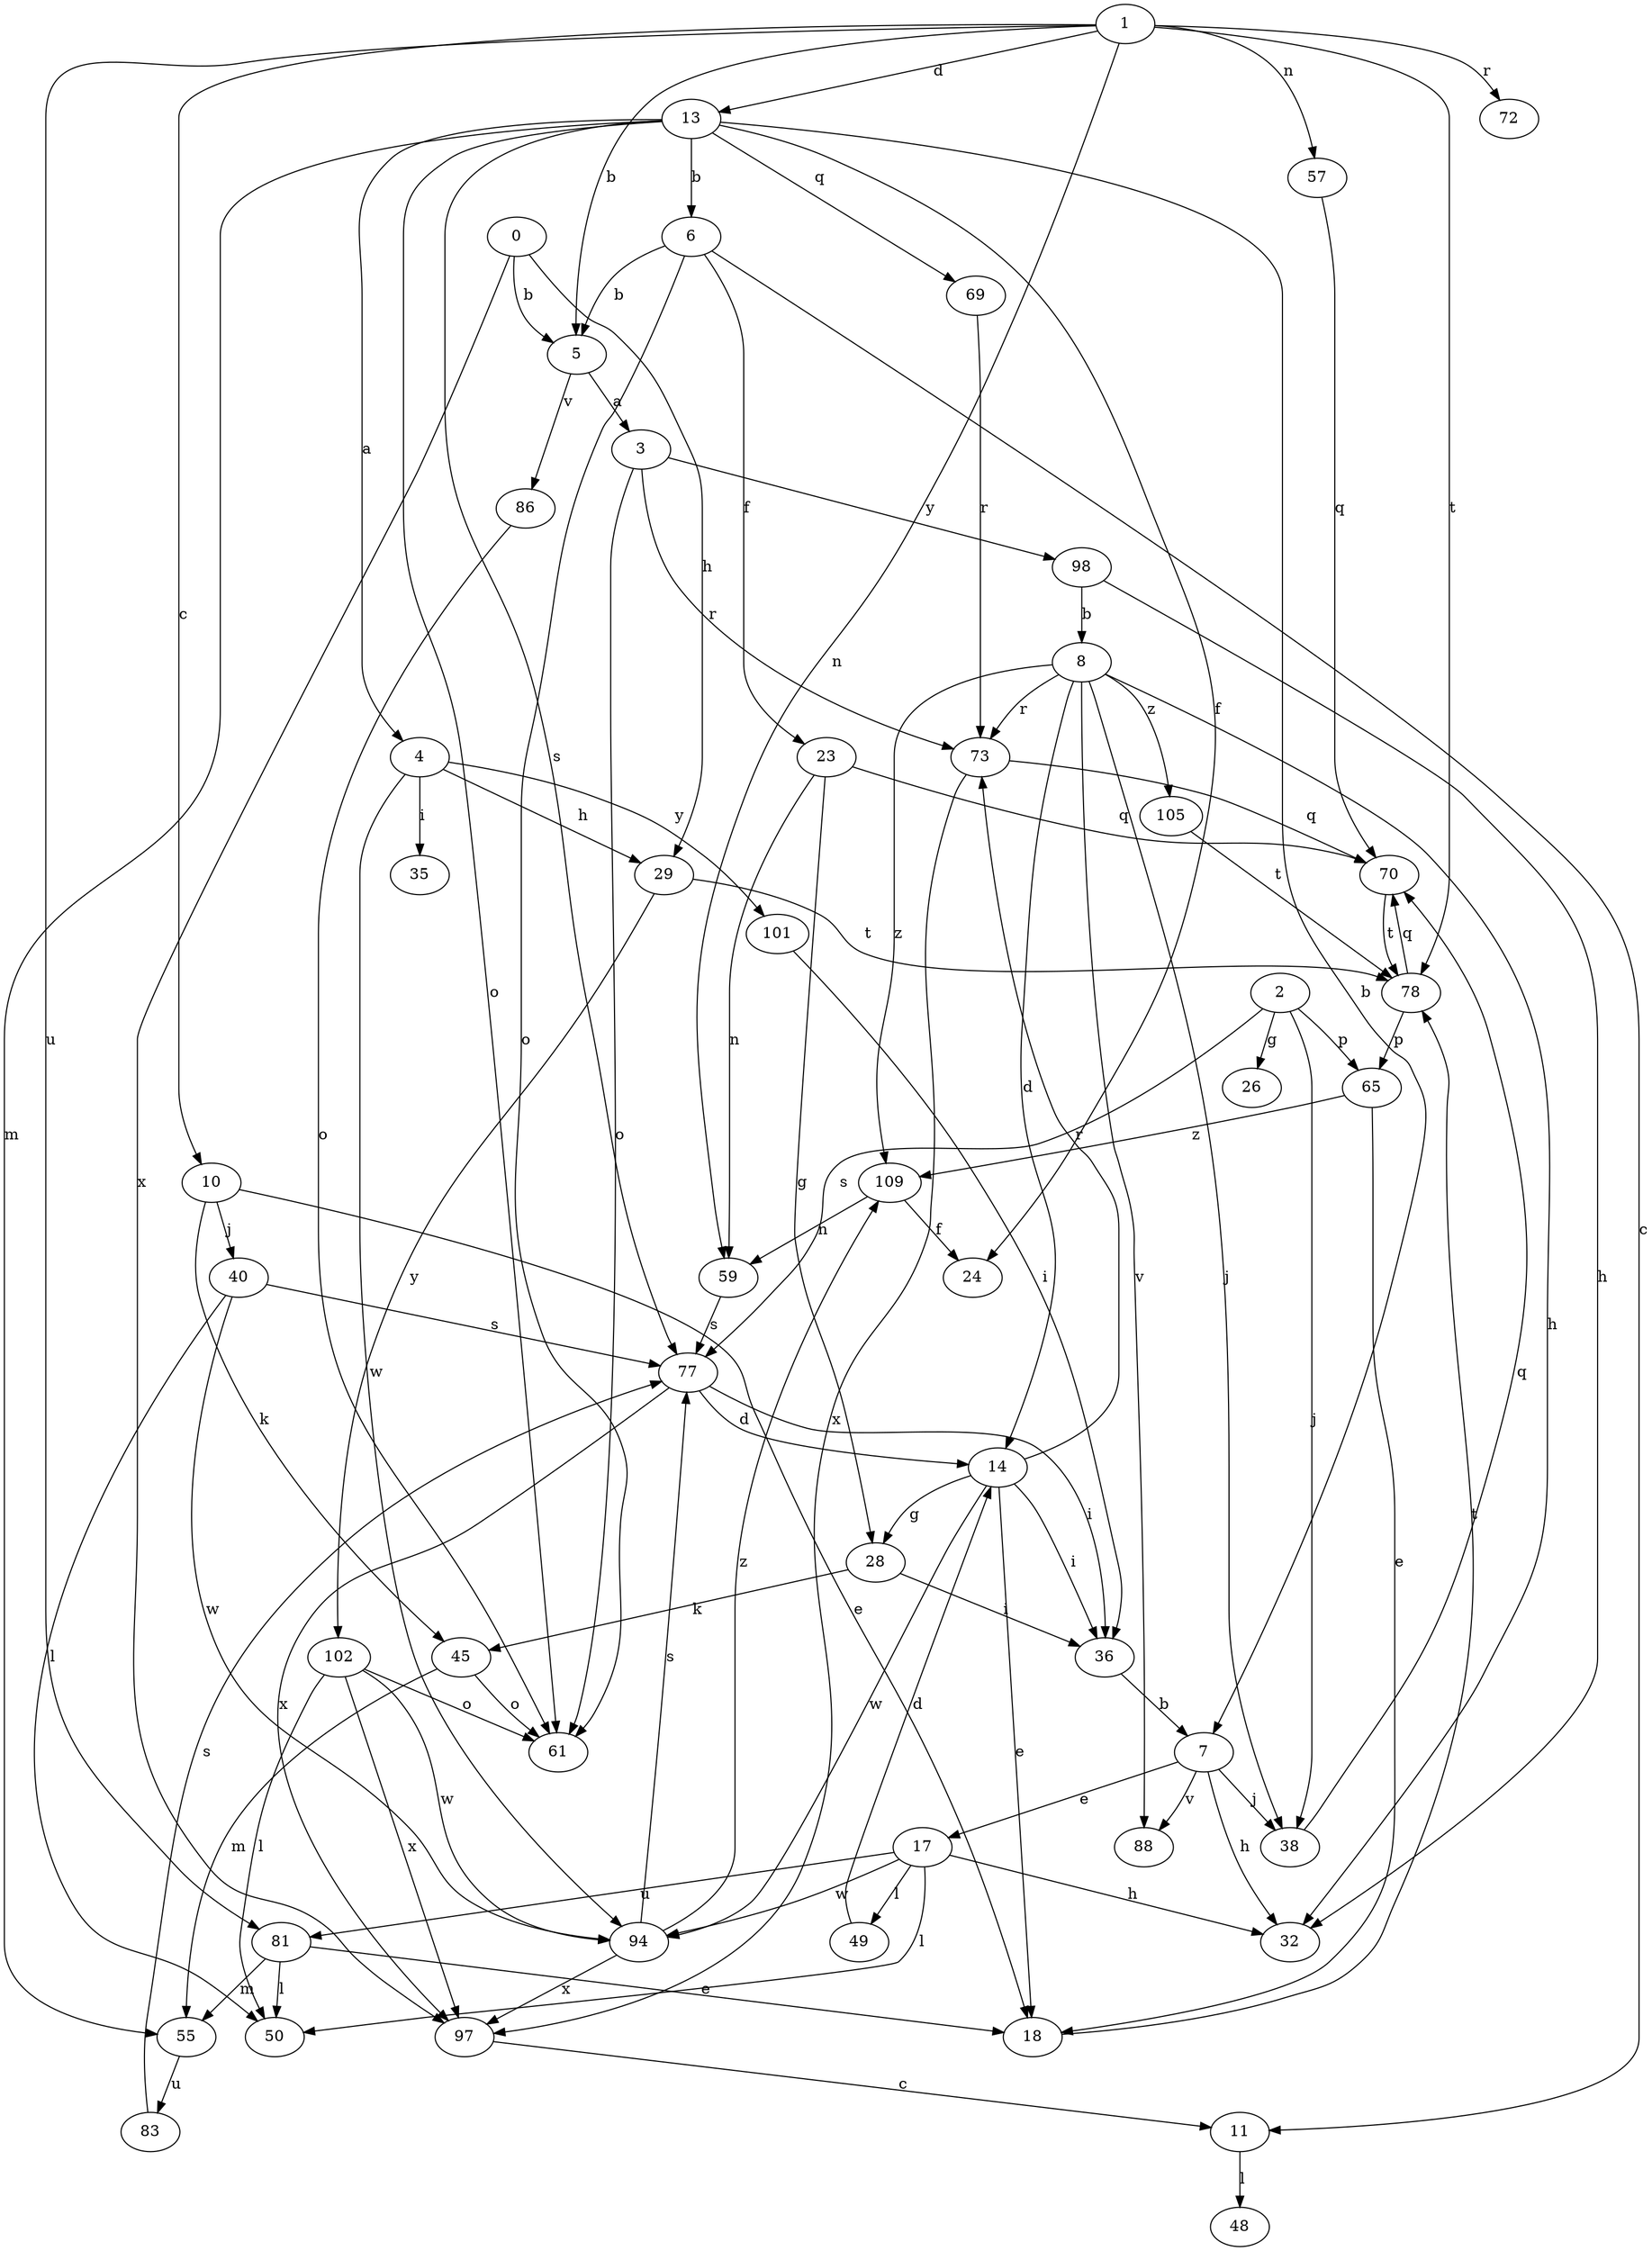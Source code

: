 strict digraph  {
0;
1;
2;
3;
4;
5;
6;
7;
8;
10;
11;
13;
14;
17;
18;
23;
24;
26;
28;
29;
32;
35;
36;
38;
40;
45;
48;
49;
50;
55;
57;
59;
61;
65;
69;
70;
72;
73;
77;
78;
81;
83;
86;
88;
94;
97;
98;
101;
102;
105;
109;
0 -> 5  [label=b];
0 -> 29  [label=h];
0 -> 97  [label=x];
1 -> 5  [label=b];
1 -> 10  [label=c];
1 -> 13  [label=d];
1 -> 57  [label=n];
1 -> 59  [label=n];
1 -> 72  [label=r];
1 -> 78  [label=t];
1 -> 81  [label=u];
2 -> 26  [label=g];
2 -> 38  [label=j];
2 -> 65  [label=p];
2 -> 77  [label=s];
3 -> 61  [label=o];
3 -> 73  [label=r];
3 -> 98  [label=y];
4 -> 29  [label=h];
4 -> 35  [label=i];
4 -> 94  [label=w];
4 -> 101  [label=y];
5 -> 3  [label=a];
5 -> 86  [label=v];
6 -> 5  [label=b];
6 -> 11  [label=c];
6 -> 23  [label=f];
6 -> 61  [label=o];
7 -> 17  [label=e];
7 -> 32  [label=h];
7 -> 38  [label=j];
7 -> 88  [label=v];
8 -> 14  [label=d];
8 -> 32  [label=h];
8 -> 38  [label=j];
8 -> 73  [label=r];
8 -> 88  [label=v];
8 -> 105  [label=z];
8 -> 109  [label=z];
10 -> 18  [label=e];
10 -> 40  [label=j];
10 -> 45  [label=k];
11 -> 48  [label=l];
13 -> 4  [label=a];
13 -> 6  [label=b];
13 -> 7  [label=b];
13 -> 24  [label=f];
13 -> 55  [label=m];
13 -> 61  [label=o];
13 -> 69  [label=q];
13 -> 77  [label=s];
14 -> 18  [label=e];
14 -> 28  [label=g];
14 -> 36  [label=i];
14 -> 73  [label=r];
14 -> 94  [label=w];
17 -> 32  [label=h];
17 -> 49  [label=l];
17 -> 50  [label=l];
17 -> 81  [label=u];
17 -> 94  [label=w];
18 -> 78  [label=t];
23 -> 28  [label=g];
23 -> 59  [label=n];
23 -> 70  [label=q];
28 -> 36  [label=i];
28 -> 45  [label=k];
29 -> 78  [label=t];
29 -> 102  [label=y];
36 -> 7  [label=b];
38 -> 70  [label=q];
40 -> 50  [label=l];
40 -> 77  [label=s];
40 -> 94  [label=w];
45 -> 55  [label=m];
45 -> 61  [label=o];
49 -> 14  [label=d];
55 -> 83  [label=u];
57 -> 70  [label=q];
59 -> 77  [label=s];
65 -> 18  [label=e];
65 -> 109  [label=z];
69 -> 73  [label=r];
70 -> 78  [label=t];
73 -> 70  [label=q];
73 -> 97  [label=x];
77 -> 14  [label=d];
77 -> 36  [label=i];
77 -> 97  [label=x];
78 -> 65  [label=p];
78 -> 70  [label=q];
81 -> 18  [label=e];
81 -> 50  [label=l];
81 -> 55  [label=m];
83 -> 77  [label=s];
86 -> 61  [label=o];
94 -> 77  [label=s];
94 -> 97  [label=x];
94 -> 109  [label=z];
97 -> 11  [label=c];
98 -> 8  [label=b];
98 -> 32  [label=h];
101 -> 36  [label=i];
102 -> 50  [label=l];
102 -> 61  [label=o];
102 -> 94  [label=w];
102 -> 97  [label=x];
105 -> 78  [label=t];
109 -> 24  [label=f];
109 -> 59  [label=n];
}
